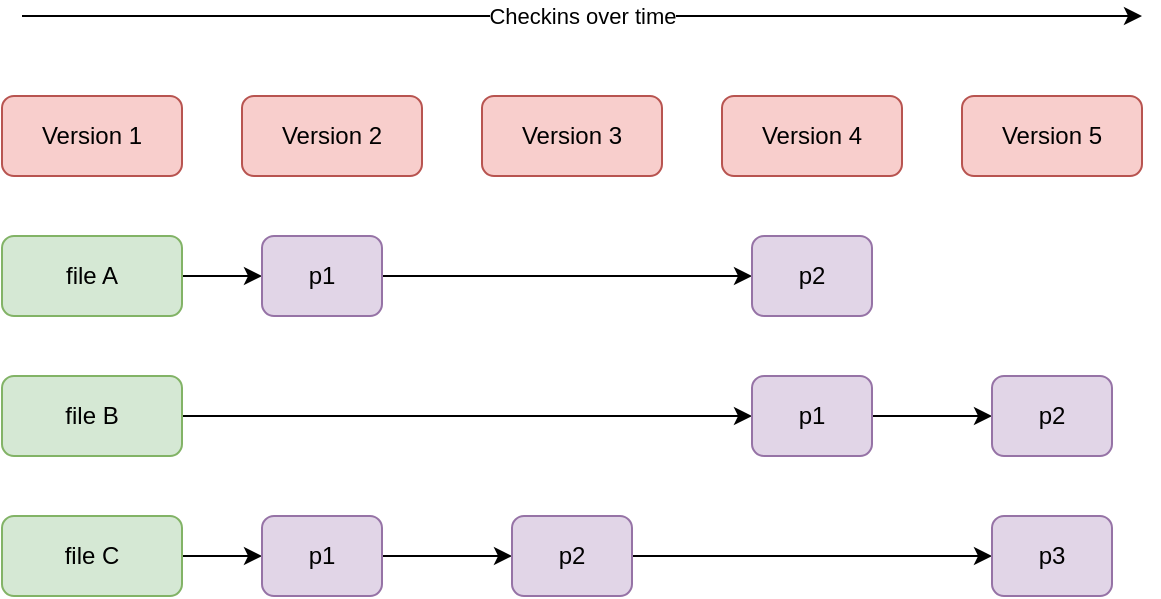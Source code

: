 <mxfile version="13.5.7" type="device" pages="5"><diagram id="9ppGqtLqYHIWYY3rZwF0" name="1"><mxGraphModel dx="1102" dy="1000" grid="1" gridSize="10" guides="1" tooltips="1" connect="1" arrows="1" fold="1" page="1" pageScale="1" pageWidth="827" pageHeight="1169" math="0" shadow="0"><root><mxCell id="0"/><mxCell id="1" parent="0"/><mxCell id="HsosfIu-hbrkDcaEPo6g-1" value="Version 1" style="rounded=1;whiteSpace=wrap;html=1;fillColor=#f8cecc;strokeColor=#b85450;" vertex="1" parent="1"><mxGeometry x="80" y="290" width="90" height="40" as="geometry"/></mxCell><mxCell id="HsosfIu-hbrkDcaEPo6g-2" value="Version 2" style="rounded=1;whiteSpace=wrap;html=1;fillColor=#f8cecc;strokeColor=#b85450;" vertex="1" parent="1"><mxGeometry x="200" y="290" width="90" height="40" as="geometry"/></mxCell><mxCell id="HsosfIu-hbrkDcaEPo6g-3" value="Version 3" style="rounded=1;whiteSpace=wrap;html=1;fillColor=#f8cecc;strokeColor=#b85450;" vertex="1" parent="1"><mxGeometry x="320" y="290" width="90" height="40" as="geometry"/></mxCell><mxCell id="HsosfIu-hbrkDcaEPo6g-4" value="Version 4" style="rounded=1;whiteSpace=wrap;html=1;fillColor=#f8cecc;strokeColor=#b85450;" vertex="1" parent="1"><mxGeometry x="440" y="290" width="90" height="40" as="geometry"/></mxCell><mxCell id="HsosfIu-hbrkDcaEPo6g-5" value="Version 5" style="rounded=1;whiteSpace=wrap;html=1;fillColor=#f8cecc;strokeColor=#b85450;" vertex="1" parent="1"><mxGeometry x="560" y="290" width="90" height="40" as="geometry"/></mxCell><mxCell id="HsosfIu-hbrkDcaEPo6g-18" style="edgeStyle=orthogonalEdgeStyle;rounded=0;orthogonalLoop=1;jettySize=auto;html=1;exitX=1;exitY=0.5;exitDx=0;exitDy=0;" edge="1" parent="1" source="HsosfIu-hbrkDcaEPo6g-6" target="HsosfIu-hbrkDcaEPo6g-9"><mxGeometry relative="1" as="geometry"/></mxCell><mxCell id="HsosfIu-hbrkDcaEPo6g-6" value="file A" style="rounded=1;whiteSpace=wrap;html=1;fillColor=#d5e8d4;strokeColor=#82b366;" vertex="1" parent="1"><mxGeometry x="80" y="360" width="90" height="40" as="geometry"/></mxCell><mxCell id="HsosfIu-hbrkDcaEPo6g-20" style="edgeStyle=orthogonalEdgeStyle;rounded=0;orthogonalLoop=1;jettySize=auto;html=1;exitX=1;exitY=0.5;exitDx=0;exitDy=0;entryX=0;entryY=0.5;entryDx=0;entryDy=0;" edge="1" parent="1" source="HsosfIu-hbrkDcaEPo6g-7" target="HsosfIu-hbrkDcaEPo6g-11"><mxGeometry relative="1" as="geometry"/></mxCell><mxCell id="HsosfIu-hbrkDcaEPo6g-7" value="file B" style="rounded=1;whiteSpace=wrap;html=1;fillColor=#d5e8d4;strokeColor=#82b366;" vertex="1" parent="1"><mxGeometry x="80" y="430" width="90" height="40" as="geometry"/></mxCell><mxCell id="HsosfIu-hbrkDcaEPo6g-22" style="edgeStyle=orthogonalEdgeStyle;rounded=0;orthogonalLoop=1;jettySize=auto;html=1;exitX=1;exitY=0.5;exitDx=0;exitDy=0;" edge="1" parent="1" source="HsosfIu-hbrkDcaEPo6g-8" target="HsosfIu-hbrkDcaEPo6g-13"><mxGeometry relative="1" as="geometry"/></mxCell><mxCell id="HsosfIu-hbrkDcaEPo6g-8" value="file C" style="rounded=1;whiteSpace=wrap;html=1;fillColor=#d5e8d4;strokeColor=#82b366;" vertex="1" parent="1"><mxGeometry x="80" y="500" width="90" height="40" as="geometry"/></mxCell><mxCell id="HsosfIu-hbrkDcaEPo6g-19" style="edgeStyle=orthogonalEdgeStyle;rounded=0;orthogonalLoop=1;jettySize=auto;html=1;exitX=1;exitY=0.5;exitDx=0;exitDy=0;entryX=0;entryY=0.5;entryDx=0;entryDy=0;" edge="1" parent="1" source="HsosfIu-hbrkDcaEPo6g-9" target="HsosfIu-hbrkDcaEPo6g-10"><mxGeometry relative="1" as="geometry"/></mxCell><mxCell id="HsosfIu-hbrkDcaEPo6g-9" value="p1" style="rounded=1;whiteSpace=wrap;html=1;fillColor=#e1d5e7;strokeColor=#9673a6;" vertex="1" parent="1"><mxGeometry x="210" y="360" width="60" height="40" as="geometry"/></mxCell><mxCell id="HsosfIu-hbrkDcaEPo6g-10" value="p2" style="rounded=1;whiteSpace=wrap;html=1;fillColor=#e1d5e7;strokeColor=#9673a6;" vertex="1" parent="1"><mxGeometry x="455" y="360" width="60" height="40" as="geometry"/></mxCell><mxCell id="HsosfIu-hbrkDcaEPo6g-21" style="edgeStyle=orthogonalEdgeStyle;rounded=0;orthogonalLoop=1;jettySize=auto;html=1;exitX=1;exitY=0.5;exitDx=0;exitDy=0;entryX=0;entryY=0.5;entryDx=0;entryDy=0;" edge="1" parent="1" source="HsosfIu-hbrkDcaEPo6g-11" target="HsosfIu-hbrkDcaEPo6g-12"><mxGeometry relative="1" as="geometry"/></mxCell><mxCell id="HsosfIu-hbrkDcaEPo6g-11" value="p1" style="rounded=1;whiteSpace=wrap;html=1;fillColor=#e1d5e7;strokeColor=#9673a6;" vertex="1" parent="1"><mxGeometry x="455" y="430" width="60" height="40" as="geometry"/></mxCell><mxCell id="HsosfIu-hbrkDcaEPo6g-12" value="p2" style="rounded=1;whiteSpace=wrap;html=1;fillColor=#e1d5e7;strokeColor=#9673a6;" vertex="1" parent="1"><mxGeometry x="575" y="430" width="60" height="40" as="geometry"/></mxCell><mxCell id="HsosfIu-hbrkDcaEPo6g-23" style="edgeStyle=orthogonalEdgeStyle;rounded=0;orthogonalLoop=1;jettySize=auto;html=1;exitX=1;exitY=0.5;exitDx=0;exitDy=0;entryX=0;entryY=0.5;entryDx=0;entryDy=0;" edge="1" parent="1" source="HsosfIu-hbrkDcaEPo6g-13" target="HsosfIu-hbrkDcaEPo6g-14"><mxGeometry relative="1" as="geometry"/></mxCell><mxCell id="HsosfIu-hbrkDcaEPo6g-13" value="p1" style="rounded=1;whiteSpace=wrap;html=1;fillColor=#e1d5e7;strokeColor=#9673a6;" vertex="1" parent="1"><mxGeometry x="210" y="500" width="60" height="40" as="geometry"/></mxCell><mxCell id="HsosfIu-hbrkDcaEPo6g-24" style="edgeStyle=orthogonalEdgeStyle;rounded=0;orthogonalLoop=1;jettySize=auto;html=1;exitX=1;exitY=0.5;exitDx=0;exitDy=0;entryX=0;entryY=0.5;entryDx=0;entryDy=0;" edge="1" parent="1" source="HsosfIu-hbrkDcaEPo6g-14" target="HsosfIu-hbrkDcaEPo6g-15"><mxGeometry relative="1" as="geometry"/></mxCell><mxCell id="HsosfIu-hbrkDcaEPo6g-14" value="p2" style="rounded=1;whiteSpace=wrap;html=1;fillColor=#e1d5e7;strokeColor=#9673a6;" vertex="1" parent="1"><mxGeometry x="335" y="500" width="60" height="40" as="geometry"/></mxCell><mxCell id="HsosfIu-hbrkDcaEPo6g-15" value="p3" style="rounded=1;whiteSpace=wrap;html=1;fillColor=#e1d5e7;strokeColor=#9673a6;" vertex="1" parent="1"><mxGeometry x="575" y="500" width="60" height="40" as="geometry"/></mxCell><mxCell id="HsosfIu-hbrkDcaEPo6g-16" value="" style="endArrow=classic;html=1;" edge="1" parent="1"><mxGeometry relative="1" as="geometry"><mxPoint x="90" y="250" as="sourcePoint"/><mxPoint x="650" y="250" as="targetPoint"/></mxGeometry></mxCell><mxCell id="HsosfIu-hbrkDcaEPo6g-17" value="Checkins over time" style="edgeLabel;resizable=0;html=1;align=center;verticalAlign=middle;" connectable="0" vertex="1" parent="HsosfIu-hbrkDcaEPo6g-16"><mxGeometry relative="1" as="geometry"/></mxCell></root></mxGraphModel></diagram><diagram id="Gqrkn5i_k9qJLWnKj7J5" name="2"><mxGraphModel dx="1102" dy="1000" grid="1" gridSize="10" guides="1" tooltips="1" connect="1" arrows="1" fold="1" page="1" pageScale="1" pageWidth="827" pageHeight="1169" math="0" shadow="0"><root><mxCell id="ee2j7Dafeu70JBDtRp2j-0"/><mxCell id="ee2j7Dafeu70JBDtRp2j-1" parent="ee2j7Dafeu70JBDtRp2j-0"/><mxCell id="eMM1dlcLFsSA0VIFtLEP-87" style="edgeStyle=orthogonalEdgeStyle;rounded=0;orthogonalLoop=1;jettySize=auto;html=1;exitX=0.5;exitY=1;exitDx=0;exitDy=0;entryX=0.5;entryY=0;entryDx=0;entryDy=0;endArrow=none;endFill=0;" edge="1" parent="ee2j7Dafeu70JBDtRp2j-1" source="eMM1dlcLFsSA0VIFtLEP-0" target="eMM1dlcLFsSA0VIFtLEP-6"><mxGeometry relative="1" as="geometry"/></mxCell><mxCell id="eMM1dlcLFsSA0VIFtLEP-0" value="Version 1" style="rounded=1;whiteSpace=wrap;html=1;fillColor=#f8cecc;strokeColor=#b85450;" vertex="1" parent="ee2j7Dafeu70JBDtRp2j-1"><mxGeometry x="80" y="290" width="90" height="40" as="geometry"/></mxCell><mxCell id="eMM1dlcLFsSA0VIFtLEP-90" style="edgeStyle=orthogonalEdgeStyle;rounded=0;orthogonalLoop=1;jettySize=auto;html=1;exitX=0.5;exitY=1;exitDx=0;exitDy=0;entryX=0.5;entryY=0;entryDx=0;entryDy=0;endArrow=none;endFill=0;" edge="1" parent="ee2j7Dafeu70JBDtRp2j-1" source="eMM1dlcLFsSA0VIFtLEP-1" target="eMM1dlcLFsSA0VIFtLEP-75"><mxGeometry relative="1" as="geometry"/></mxCell><mxCell id="eMM1dlcLFsSA0VIFtLEP-1" value="Version 2" style="rounded=1;whiteSpace=wrap;html=1;fillColor=#f8cecc;strokeColor=#b85450;" vertex="1" parent="ee2j7Dafeu70JBDtRp2j-1"><mxGeometry x="200" y="290" width="90" height="40" as="geometry"/></mxCell><mxCell id="eMM1dlcLFsSA0VIFtLEP-93" style="edgeStyle=orthogonalEdgeStyle;rounded=0;orthogonalLoop=1;jettySize=auto;html=1;exitX=0.5;exitY=1;exitDx=0;exitDy=0;entryX=0.5;entryY=0;entryDx=0;entryDy=0;endArrow=none;endFill=0;" edge="1" parent="ee2j7Dafeu70JBDtRp2j-1" source="eMM1dlcLFsSA0VIFtLEP-2" target="eMM1dlcLFsSA0VIFtLEP-78"><mxGeometry relative="1" as="geometry"/></mxCell><mxCell id="eMM1dlcLFsSA0VIFtLEP-2" value="Version 3" style="rounded=1;whiteSpace=wrap;html=1;fillColor=#f8cecc;strokeColor=#b85450;" vertex="1" parent="ee2j7Dafeu70JBDtRp2j-1"><mxGeometry x="320" y="290" width="90" height="40" as="geometry"/></mxCell><mxCell id="eMM1dlcLFsSA0VIFtLEP-97" style="edgeStyle=orthogonalEdgeStyle;rounded=0;orthogonalLoop=1;jettySize=auto;html=1;exitX=0.5;exitY=1;exitDx=0;exitDy=0;entryX=0.5;entryY=0;entryDx=0;entryDy=0;endArrow=none;endFill=0;" edge="1" parent="ee2j7Dafeu70JBDtRp2j-1" source="eMM1dlcLFsSA0VIFtLEP-3" target="eMM1dlcLFsSA0VIFtLEP-81"><mxGeometry relative="1" as="geometry"/></mxCell><mxCell id="eMM1dlcLFsSA0VIFtLEP-3" value="Version 4" style="rounded=1;whiteSpace=wrap;html=1;fillColor=#f8cecc;strokeColor=#b85450;" vertex="1" parent="ee2j7Dafeu70JBDtRp2j-1"><mxGeometry x="440" y="290" width="90" height="40" as="geometry"/></mxCell><mxCell id="eMM1dlcLFsSA0VIFtLEP-100" style="edgeStyle=orthogonalEdgeStyle;rounded=0;orthogonalLoop=1;jettySize=auto;html=1;exitX=0.5;exitY=1;exitDx=0;exitDy=0;entryX=0.5;entryY=0;entryDx=0;entryDy=0;endArrow=none;endFill=0;" edge="1" parent="ee2j7Dafeu70JBDtRp2j-1" source="eMM1dlcLFsSA0VIFtLEP-4" target="eMM1dlcLFsSA0VIFtLEP-84"><mxGeometry relative="1" as="geometry"/></mxCell><mxCell id="eMM1dlcLFsSA0VIFtLEP-4" value="Version 5" style="rounded=1;whiteSpace=wrap;html=1;fillColor=#f8cecc;strokeColor=#b85450;" vertex="1" parent="ee2j7Dafeu70JBDtRp2j-1"><mxGeometry x="560" y="290" width="90" height="40" as="geometry"/></mxCell><mxCell id="eMM1dlcLFsSA0VIFtLEP-88" style="edgeStyle=orthogonalEdgeStyle;rounded=0;orthogonalLoop=1;jettySize=auto;html=1;exitX=0.5;exitY=1;exitDx=0;exitDy=0;endArrow=none;endFill=0;" edge="1" parent="ee2j7Dafeu70JBDtRp2j-1" source="eMM1dlcLFsSA0VIFtLEP-6" target="eMM1dlcLFsSA0VIFtLEP-8"><mxGeometry relative="1" as="geometry"/></mxCell><mxCell id="eMM1dlcLFsSA0VIFtLEP-6" value="file A" style="rounded=1;whiteSpace=wrap;html=1;fillColor=#d5e8d4;strokeColor=#82b366;" vertex="1" parent="ee2j7Dafeu70JBDtRp2j-1"><mxGeometry x="80" y="360" width="90" height="40" as="geometry"/></mxCell><mxCell id="eMM1dlcLFsSA0VIFtLEP-89" style="edgeStyle=orthogonalEdgeStyle;rounded=0;orthogonalLoop=1;jettySize=auto;html=1;exitX=0.5;exitY=1;exitDx=0;exitDy=0;entryX=0.5;entryY=0;entryDx=0;entryDy=0;" edge="1" parent="ee2j7Dafeu70JBDtRp2j-1" source="eMM1dlcLFsSA0VIFtLEP-8" target="eMM1dlcLFsSA0VIFtLEP-10"><mxGeometry relative="1" as="geometry"/></mxCell><mxCell id="eMM1dlcLFsSA0VIFtLEP-103" value="" style="edgeStyle=orthogonalEdgeStyle;rounded=0;orthogonalLoop=1;jettySize=auto;html=1;endArrow=none;endFill=0;" edge="1" parent="ee2j7Dafeu70JBDtRp2j-1" source="eMM1dlcLFsSA0VIFtLEP-8" target="eMM1dlcLFsSA0VIFtLEP-10"><mxGeometry relative="1" as="geometry"/></mxCell><mxCell id="eMM1dlcLFsSA0VIFtLEP-8" value="file B" style="rounded=1;whiteSpace=wrap;html=1;fillColor=#d5e8d4;strokeColor=#82b366;" vertex="1" parent="ee2j7Dafeu70JBDtRp2j-1"><mxGeometry x="80" y="430" width="90" height="40" as="geometry"/></mxCell><mxCell id="eMM1dlcLFsSA0VIFtLEP-10" value="file C" style="rounded=1;whiteSpace=wrap;html=1;fillColor=#d5e8d4;strokeColor=#82b366;" vertex="1" parent="ee2j7Dafeu70JBDtRp2j-1"><mxGeometry x="80" y="500" width="90" height="40" as="geometry"/></mxCell><mxCell id="eMM1dlcLFsSA0VIFtLEP-22" value="" style="endArrow=classic;html=1;" edge="1" parent="ee2j7Dafeu70JBDtRp2j-1"><mxGeometry relative="1" as="geometry"><mxPoint x="90" y="250" as="sourcePoint"/><mxPoint x="650" y="250" as="targetPoint"/></mxGeometry></mxCell><mxCell id="eMM1dlcLFsSA0VIFtLEP-23" value="Checkins over time" style="edgeLabel;resizable=0;html=1;align=center;verticalAlign=middle;" connectable="0" vertex="1" parent="eMM1dlcLFsSA0VIFtLEP-22"><mxGeometry relative="1" as="geometry"/></mxCell><mxCell id="eMM1dlcLFsSA0VIFtLEP-91" style="edgeStyle=orthogonalEdgeStyle;rounded=0;orthogonalLoop=1;jettySize=auto;html=1;exitX=0.5;exitY=1;exitDx=0;exitDy=0;entryX=0.5;entryY=0;entryDx=0;entryDy=0;endArrow=none;endFill=0;" edge="1" parent="ee2j7Dafeu70JBDtRp2j-1" source="eMM1dlcLFsSA0VIFtLEP-75" target="eMM1dlcLFsSA0VIFtLEP-76"><mxGeometry relative="1" as="geometry"/></mxCell><mxCell id="eMM1dlcLFsSA0VIFtLEP-75" value="file A" style="rounded=1;whiteSpace=wrap;html=1;fillColor=#d5e8d4;strokeColor=#82b366;" vertex="1" parent="ee2j7Dafeu70JBDtRp2j-1"><mxGeometry x="200" y="360" width="90" height="40" as="geometry"/></mxCell><mxCell id="eMM1dlcLFsSA0VIFtLEP-92" style="edgeStyle=orthogonalEdgeStyle;rounded=0;orthogonalLoop=1;jettySize=auto;html=1;exitX=0.5;exitY=1;exitDx=0;exitDy=0;endArrow=none;endFill=0;" edge="1" parent="ee2j7Dafeu70JBDtRp2j-1" source="eMM1dlcLFsSA0VIFtLEP-76" target="eMM1dlcLFsSA0VIFtLEP-77"><mxGeometry relative="1" as="geometry"/></mxCell><mxCell id="eMM1dlcLFsSA0VIFtLEP-76" value="file B" style="rounded=1;whiteSpace=wrap;html=1;fillColor=#dae8fc;strokeColor=#6c8ebf;dashed=1;opacity=50;" vertex="1" parent="ee2j7Dafeu70JBDtRp2j-1"><mxGeometry x="200" y="430" width="90" height="40" as="geometry"/></mxCell><mxCell id="eMM1dlcLFsSA0VIFtLEP-77" value="file C" style="rounded=1;whiteSpace=wrap;html=1;fillColor=#d5e8d4;strokeColor=#82b366;" vertex="1" parent="ee2j7Dafeu70JBDtRp2j-1"><mxGeometry x="200" y="500" width="90" height="40" as="geometry"/></mxCell><mxCell id="eMM1dlcLFsSA0VIFtLEP-94" style="edgeStyle=orthogonalEdgeStyle;rounded=0;orthogonalLoop=1;jettySize=auto;html=1;exitX=0.5;exitY=1;exitDx=0;exitDy=0;entryX=0.5;entryY=0;entryDx=0;entryDy=0;endArrow=none;endFill=0;" edge="1" parent="ee2j7Dafeu70JBDtRp2j-1" source="eMM1dlcLFsSA0VIFtLEP-78" target="eMM1dlcLFsSA0VIFtLEP-79"><mxGeometry relative="1" as="geometry"/></mxCell><mxCell id="eMM1dlcLFsSA0VIFtLEP-78" value="file A" style="rounded=1;whiteSpace=wrap;html=1;fillColor=#dae8fc;strokeColor=#6c8ebf;dashed=1;opacity=50;" vertex="1" parent="ee2j7Dafeu70JBDtRp2j-1"><mxGeometry x="320" y="360" width="90" height="40" as="geometry"/></mxCell><mxCell id="eMM1dlcLFsSA0VIFtLEP-95" style="edgeStyle=orthogonalEdgeStyle;rounded=0;orthogonalLoop=1;jettySize=auto;html=1;exitX=0.5;exitY=1;exitDx=0;exitDy=0;endArrow=none;endFill=0;" edge="1" parent="ee2j7Dafeu70JBDtRp2j-1" source="eMM1dlcLFsSA0VIFtLEP-79" target="eMM1dlcLFsSA0VIFtLEP-80"><mxGeometry relative="1" as="geometry"/></mxCell><mxCell id="eMM1dlcLFsSA0VIFtLEP-79" value="file B" style="rounded=1;whiteSpace=wrap;html=1;fillColor=#dae8fc;strokeColor=#6c8ebf;dashed=1;opacity=50;" vertex="1" parent="ee2j7Dafeu70JBDtRp2j-1"><mxGeometry x="320" y="430" width="90" height="40" as="geometry"/></mxCell><mxCell id="eMM1dlcLFsSA0VIFtLEP-80" value="file C" style="rounded=1;whiteSpace=wrap;html=1;fillColor=#d5e8d4;strokeColor=#82b366;" vertex="1" parent="ee2j7Dafeu70JBDtRp2j-1"><mxGeometry x="320" y="500" width="90" height="40" as="geometry"/></mxCell><mxCell id="eMM1dlcLFsSA0VIFtLEP-98" style="edgeStyle=orthogonalEdgeStyle;rounded=0;orthogonalLoop=1;jettySize=auto;html=1;exitX=0.5;exitY=1;exitDx=0;exitDy=0;endArrow=none;endFill=0;" edge="1" parent="ee2j7Dafeu70JBDtRp2j-1" source="eMM1dlcLFsSA0VIFtLEP-81" target="eMM1dlcLFsSA0VIFtLEP-82"><mxGeometry relative="1" as="geometry"/></mxCell><mxCell id="eMM1dlcLFsSA0VIFtLEP-81" value="file A" style="rounded=1;whiteSpace=wrap;html=1;fillColor=#d5e8d4;strokeColor=#82b366;" vertex="1" parent="ee2j7Dafeu70JBDtRp2j-1"><mxGeometry x="440" y="360" width="90" height="40" as="geometry"/></mxCell><mxCell id="eMM1dlcLFsSA0VIFtLEP-99" style="edgeStyle=orthogonalEdgeStyle;rounded=0;orthogonalLoop=1;jettySize=auto;html=1;exitX=0.5;exitY=1;exitDx=0;exitDy=0;entryX=0.5;entryY=0;entryDx=0;entryDy=0;endArrow=none;endFill=0;" edge="1" parent="ee2j7Dafeu70JBDtRp2j-1" source="eMM1dlcLFsSA0VIFtLEP-82" target="eMM1dlcLFsSA0VIFtLEP-83"><mxGeometry relative="1" as="geometry"/></mxCell><mxCell id="eMM1dlcLFsSA0VIFtLEP-82" value="file B" style="rounded=1;whiteSpace=wrap;html=1;fillColor=#d5e8d4;strokeColor=#82b366;" vertex="1" parent="ee2j7Dafeu70JBDtRp2j-1"><mxGeometry x="440" y="430" width="90" height="40" as="geometry"/></mxCell><mxCell id="eMM1dlcLFsSA0VIFtLEP-83" value="file C" style="rounded=1;whiteSpace=wrap;html=1;fillColor=#dae8fc;strokeColor=#6c8ebf;dashed=1;opacity=50;" vertex="1" parent="ee2j7Dafeu70JBDtRp2j-1"><mxGeometry x="440" y="500" width="90" height="40" as="geometry"/></mxCell><mxCell id="eMM1dlcLFsSA0VIFtLEP-101" style="edgeStyle=orthogonalEdgeStyle;rounded=0;orthogonalLoop=1;jettySize=auto;html=1;exitX=0.5;exitY=1;exitDx=0;exitDy=0;entryX=0.5;entryY=0;entryDx=0;entryDy=0;endArrow=none;endFill=0;" edge="1" parent="ee2j7Dafeu70JBDtRp2j-1" source="eMM1dlcLFsSA0VIFtLEP-84" target="eMM1dlcLFsSA0VIFtLEP-85"><mxGeometry relative="1" as="geometry"/></mxCell><mxCell id="eMM1dlcLFsSA0VIFtLEP-84" value="file A" style="rounded=1;whiteSpace=wrap;html=1;fillColor=#dae8fc;strokeColor=#6c8ebf;dashed=1;opacity=50;" vertex="1" parent="ee2j7Dafeu70JBDtRp2j-1"><mxGeometry x="560" y="360" width="90" height="40" as="geometry"/></mxCell><mxCell id="eMM1dlcLFsSA0VIFtLEP-102" style="edgeStyle=orthogonalEdgeStyle;rounded=0;orthogonalLoop=1;jettySize=auto;html=1;exitX=0.5;exitY=1;exitDx=0;exitDy=0;entryX=0.5;entryY=0;entryDx=0;entryDy=0;endArrow=none;endFill=0;" edge="1" parent="ee2j7Dafeu70JBDtRp2j-1" source="eMM1dlcLFsSA0VIFtLEP-85" target="eMM1dlcLFsSA0VIFtLEP-86"><mxGeometry relative="1" as="geometry"/></mxCell><mxCell id="eMM1dlcLFsSA0VIFtLEP-85" value="file B" style="rounded=1;whiteSpace=wrap;html=1;fillColor=#d5e8d4;strokeColor=#82b366;" vertex="1" parent="ee2j7Dafeu70JBDtRp2j-1"><mxGeometry x="560" y="430" width="90" height="40" as="geometry"/></mxCell><mxCell id="eMM1dlcLFsSA0VIFtLEP-86" value="file C" style="rounded=1;whiteSpace=wrap;html=1;fillColor=#d5e8d4;strokeColor=#82b366;" vertex="1" parent="ee2j7Dafeu70JBDtRp2j-1"><mxGeometry x="560" y="500" width="90" height="40" as="geometry"/></mxCell></root></mxGraphModel></diagram><diagram id="KlAMsw72x23DGiHo82tp" name="3"><mxGraphModel dx="1102" dy="1000" grid="1" gridSize="10" guides="1" tooltips="1" connect="1" arrows="1" fold="1" page="1" pageScale="1" pageWidth="827" pageHeight="1169" math="0" shadow="0"><root><mxCell id="ZgAdJmEmpm5pK0N30JdU-0"/><mxCell id="ZgAdJmEmpm5pK0N30JdU-1" parent="ZgAdJmEmpm5pK0N30JdU-0"/><mxCell id="n89MGa0oQlJ0Hr-yyxKe-1" value="&lt;p style=&quot;line-height: 100%&quot;&gt;&lt;/p&gt;&lt;h2&gt;&lt;font face=&quot;Courier New&quot;&gt;v1&lt;/font&gt;&lt;/h2&gt;&lt;h2&gt;&lt;font face=&quot;Courier New&quot;&gt;├── a.txt&lt;/font&gt;&lt;/h2&gt;&lt;h2&gt;&lt;font face=&quot;Courier New&quot;&gt;└── foo&lt;/font&gt;&lt;/h2&gt;&lt;h2&gt;&lt;font style=&quot;line-height: 100%&quot; face=&quot;Courier New&quot;&gt;&amp;nbsp; &amp;nbsp; └── b.txt&lt;/font&gt;&lt;/h2&gt;&lt;p&gt;&lt;/p&gt;" style="rounded=0;whiteSpace=wrap;html=1;align=left;fillColor=#dae8fc;strokeColor=#6c8ebf;" vertex="1" parent="ZgAdJmEmpm5pK0N30JdU-1"><mxGeometry x="80" y="290" width="190" height="150" as="geometry"/></mxCell><mxCell id="n89MGa0oQlJ0Hr-yyxKe-2" value="&lt;p style=&quot;line-height: 100%&quot;&gt;&lt;/p&gt;&lt;h2&gt;&lt;font face=&quot;Courier New&quot;&gt;v2&lt;/font&gt;&lt;/h2&gt;&lt;h2&gt;&lt;font face=&quot;Courier New&quot;&gt;├── a.txt&lt;/font&gt;&lt;/h2&gt;&lt;h2&gt;&lt;font face=&quot;Courier New&quot;&gt;└── foo&lt;/font&gt;&lt;/h2&gt;&lt;h2&gt;&lt;font style=&quot;line-height: 100%&quot; face=&quot;Courier New&quot;&gt;&amp;nbsp; &amp;nbsp; └── b.txt&lt;/font&gt;&lt;/h2&gt;&lt;p&gt;&lt;/p&gt;" style="rounded=0;whiteSpace=wrap;html=1;align=left;fillColor=#d5e8d4;strokeColor=#82b366;" vertex="1" parent="ZgAdJmEmpm5pK0N30JdU-1"><mxGeometry x="530" y="290" width="190" height="150" as="geometry"/></mxCell><mxCell id="n89MGa0oQlJ0Hr-yyxKe-5" value="复制目录" style="endArrow=classic;html=1;" edge="1" parent="ZgAdJmEmpm5pK0N30JdU-1"><mxGeometry width="50" height="50" relative="1" as="geometry"><mxPoint x="230" y="490" as="sourcePoint"/><mxPoint x="540" y="490" as="targetPoint"/></mxGeometry></mxCell></root></mxGraphModel></diagram><diagram id="gha5DF1g4NzUz4HW8I4G" name="第 4 页"><mxGraphModel dx="1190" dy="1185" grid="1" gridSize="10" guides="1" tooltips="1" connect="1" arrows="1" fold="1" page="1" pageScale="1" pageWidth="827" pageHeight="1169" math="0" shadow="0"><root><mxCell id="l6knKNj_IVdmJYNZwJzl-0"/><mxCell id="l6knKNj_IVdmJYNZwJzl-1" parent="l6knKNj_IVdmJYNZwJzl-0"/><mxCell id="l6knKNj_IVdmJYNZwJzl-27" style="edgeStyle=none;rounded=0;orthogonalLoop=1;jettySize=auto;html=1;exitX=1;exitY=0.5;exitDx=0;exitDy=0;entryX=0;entryY=0.5;entryDx=0;entryDy=0;endArrow=classic;endFill=1;fontFamily=Courier New;fontSize=20;" edge="1" parent="l6knKNj_IVdmJYNZwJzl-1" source="l6knKNj_IVdmJYNZwJzl-12" target="l6knKNj_IVdmJYNZwJzl-13"><mxGeometry relative="1" as="geometry"/></mxCell><mxCell id="l6knKNj_IVdmJYNZwJzl-12" value="" style="rounded=0;whiteSpace=wrap;html=1;fillColor=#f5f5f5;strokeColor=#666666;fontColor=#333333;fontFamily=Courier New;fontSize=20;" vertex="1" parent="l6knKNj_IVdmJYNZwJzl-1"><mxGeometry x="80" y="320" width="500" height="350" as="geometry"/></mxCell><mxCell id="l6knKNj_IVdmJYNZwJzl-8" style="rounded=0;orthogonalLoop=1;jettySize=auto;html=1;exitX=0;exitY=0.75;exitDx=0;exitDy=0;entryX=0.5;entryY=0;entryDx=0;entryDy=0;endArrow=classic;endFill=1;fontFamily=Courier New;fontSize=20;" edge="1" parent="l6knKNj_IVdmJYNZwJzl-1" source="l6knKNj_IVdmJYNZwJzl-3" target="l6knKNj_IVdmJYNZwJzl-4"><mxGeometry relative="1" as="geometry"/></mxCell><mxCell id="l6knKNj_IVdmJYNZwJzl-31" value="README" style="edgeLabel;html=1;align=center;verticalAlign=middle;resizable=0;points=[];fontSize=20;fontFamily=Courier New;" vertex="1" connectable="0" parent="l6knKNj_IVdmJYNZwJzl-8"><mxGeometry x="-0.182" y="2" relative="1" as="geometry"><mxPoint as="offset"/></mxGeometry></mxCell><mxCell id="l6knKNj_IVdmJYNZwJzl-9" value="Makefile" style="edgeStyle=orthogonalEdgeStyle;rounded=0;orthogonalLoop=1;jettySize=auto;html=1;exitX=0.5;exitY=1;exitDx=0;exitDy=0;endArrow=classic;endFill=1;fontFamily=Courier New;fontSize=20;" edge="1" parent="l6knKNj_IVdmJYNZwJzl-1" source="l6knKNj_IVdmJYNZwJzl-3" target="l6knKNj_IVdmJYNZwJzl-5"><mxGeometry relative="1" as="geometry"/></mxCell><mxCell id="l6knKNj_IVdmJYNZwJzl-10" value="src" style="rounded=0;orthogonalLoop=1;jettySize=auto;html=1;exitX=1;exitY=0.75;exitDx=0;exitDy=0;entryX=0.5;entryY=0;entryDx=0;entryDy=0;endArrow=classic;endFill=1;fontFamily=Courier New;fontSize=20;" edge="1" parent="l6knKNj_IVdmJYNZwJzl-1" source="l6knKNj_IVdmJYNZwJzl-3" target="l6knKNj_IVdmJYNZwJzl-6"><mxGeometry relative="1" as="geometry"/></mxCell><mxCell id="l6knKNj_IVdmJYNZwJzl-3" value="tree" style="rounded=1;whiteSpace=wrap;html=1;fillColor=#dae8fc;strokeColor=#6c8ebf;fontFamily=Courier New;fontSize=20;" vertex="1" parent="l6knKNj_IVdmJYNZwJzl-1"><mxGeometry x="270" y="350" width="120" height="60" as="geometry"/></mxCell><mxCell id="l6knKNj_IVdmJYNZwJzl-4" value="blob" style="rounded=1;whiteSpace=wrap;html=1;fillColor=#f8cecc;strokeColor=#b85450;fontFamily=Courier New;fontSize=20;" vertex="1" parent="l6knKNj_IVdmJYNZwJzl-1"><mxGeometry x="100" y="480" width="120" height="60" as="geometry"/></mxCell><mxCell id="l6knKNj_IVdmJYNZwJzl-5" value="blob" style="rounded=1;whiteSpace=wrap;html=1;fillColor=#f8cecc;strokeColor=#b85450;fontFamily=Courier New;fontSize=20;" vertex="1" parent="l6knKNj_IVdmJYNZwJzl-1"><mxGeometry x="270" y="480" width="120" height="60" as="geometry"/></mxCell><mxCell id="l6knKNj_IVdmJYNZwJzl-11" value="hello.c" style="edgeStyle=orthogonalEdgeStyle;rounded=0;orthogonalLoop=1;jettySize=auto;html=1;exitX=0.5;exitY=1;exitDx=0;exitDy=0;endArrow=classic;endFill=1;fontFamily=Courier New;fontSize=20;" edge="1" parent="l6knKNj_IVdmJYNZwJzl-1" source="l6knKNj_IVdmJYNZwJzl-6" target="l6knKNj_IVdmJYNZwJzl-7"><mxGeometry relative="1" as="geometry"/></mxCell><mxCell id="l6knKNj_IVdmJYNZwJzl-6" value="tree" style="rounded=1;whiteSpace=wrap;html=1;fillColor=#dae8fc;strokeColor=#6c8ebf;fontFamily=Courier New;fontSize=20;" vertex="1" parent="l6knKNj_IVdmJYNZwJzl-1"><mxGeometry x="430" y="480" width="120" height="60" as="geometry"/></mxCell><mxCell id="l6knKNj_IVdmJYNZwJzl-7" value="blob" style="rounded=1;whiteSpace=wrap;html=1;fillColor=#f8cecc;strokeColor=#b85450;fontFamily=Courier New;fontSize=20;" vertex="1" parent="l6knKNj_IVdmJYNZwJzl-1"><mxGeometry x="430" y="585" width="120" height="60" as="geometry"/></mxCell><mxCell id="l6knKNj_IVdmJYNZwJzl-13" value="" style="rounded=0;whiteSpace=wrap;html=1;fillColor=#f5f5f5;strokeColor=#666666;fontColor=#333333;fontFamily=Courier New;fontSize=20;" vertex="1" parent="l6knKNj_IVdmJYNZwJzl-1"><mxGeometry x="650" y="320" width="500" height="350" as="geometry"/></mxCell><mxCell id="l6knKNj_IVdmJYNZwJzl-14" value="README" style="rounded=0;orthogonalLoop=1;jettySize=auto;html=1;exitX=0;exitY=0.75;exitDx=0;exitDy=0;entryX=0.5;entryY=0;entryDx=0;entryDy=0;endArrow=classic;endFill=1;fontFamily=Courier New;fontSize=20;" edge="1" parent="l6knKNj_IVdmJYNZwJzl-1" source="l6knKNj_IVdmJYNZwJzl-17" target="l6knKNj_IVdmJYNZwJzl-18"><mxGeometry relative="1" as="geometry"/></mxCell><mxCell id="l6knKNj_IVdmJYNZwJzl-15" value="Makefile" style="edgeStyle=orthogonalEdgeStyle;rounded=0;orthogonalLoop=1;jettySize=auto;html=1;exitX=0.5;exitY=1;exitDx=0;exitDy=0;endArrow=classic;endFill=1;fontFamily=Courier New;fontSize=20;" edge="1" parent="l6knKNj_IVdmJYNZwJzl-1" source="l6knKNj_IVdmJYNZwJzl-17" target="l6knKNj_IVdmJYNZwJzl-19"><mxGeometry relative="1" as="geometry"/></mxCell><mxCell id="l6knKNj_IVdmJYNZwJzl-16" value="src" style="rounded=0;orthogonalLoop=1;jettySize=auto;html=1;exitX=1;exitY=0.75;exitDx=0;exitDy=0;entryX=0.5;entryY=0;entryDx=0;entryDy=0;endArrow=classic;endFill=1;fontFamily=Courier New;fontSize=20;" edge="1" parent="l6knKNj_IVdmJYNZwJzl-1" source="l6knKNj_IVdmJYNZwJzl-17" target="l6knKNj_IVdmJYNZwJzl-21"><mxGeometry relative="1" as="geometry"/></mxCell><mxCell id="l6knKNj_IVdmJYNZwJzl-17" value="tree" style="rounded=1;whiteSpace=wrap;html=1;fillColor=#dae8fc;strokeColor=#6c8ebf;fontFamily=Courier New;fontSize=20;" vertex="1" parent="l6knKNj_IVdmJYNZwJzl-1"><mxGeometry x="840" y="350" width="120" height="60" as="geometry"/></mxCell><mxCell id="l6knKNj_IVdmJYNZwJzl-18" value="blob" style="rounded=1;whiteSpace=wrap;html=1;fillColor=#f8cecc;strokeColor=#b85450;fontFamily=Courier New;fontSize=20;" vertex="1" parent="l6knKNj_IVdmJYNZwJzl-1"><mxGeometry x="670" y="480" width="120" height="60" as="geometry"/></mxCell><mxCell id="l6knKNj_IVdmJYNZwJzl-19" value="blob" style="rounded=1;whiteSpace=wrap;html=1;fillColor=#f8cecc;strokeColor=#b85450;fontFamily=Courier New;fontSize=20;" vertex="1" parent="l6knKNj_IVdmJYNZwJzl-1"><mxGeometry x="840" y="480" width="120" height="60" as="geometry"/></mxCell><mxCell id="l6knKNj_IVdmJYNZwJzl-20" value="hello.c" style="edgeStyle=orthogonalEdgeStyle;rounded=0;orthogonalLoop=1;jettySize=auto;html=1;exitX=0.5;exitY=1;exitDx=0;exitDy=0;endArrow=classic;endFill=1;fontFamily=Courier New;fontSize=20;" edge="1" parent="l6knKNj_IVdmJYNZwJzl-1" source="l6knKNj_IVdmJYNZwJzl-21" target="l6knKNj_IVdmJYNZwJzl-22"><mxGeometry relative="1" as="geometry"/></mxCell><mxCell id="l6knKNj_IVdmJYNZwJzl-21" value="tree" style="rounded=1;whiteSpace=wrap;html=1;fillColor=#dae8fc;strokeColor=#6c8ebf;fontFamily=Courier New;fontSize=20;" vertex="1" parent="l6knKNj_IVdmJYNZwJzl-1"><mxGeometry x="1000" y="480" width="120" height="60" as="geometry"/></mxCell><mxCell id="l6knKNj_IVdmJYNZwJzl-30" value="未改变" style="edgeStyle=none;rounded=0;orthogonalLoop=1;jettySize=auto;html=1;exitX=0;exitY=0.5;exitDx=0;exitDy=0;endArrow=classic;endFill=1;fontFamily=Courier New;fontSize=20;dashed=1;" edge="1" parent="l6knKNj_IVdmJYNZwJzl-1" source="l6knKNj_IVdmJYNZwJzl-22" target="l6knKNj_IVdmJYNZwJzl-7"><mxGeometry relative="1" as="geometry"/></mxCell><mxCell id="l6knKNj_IVdmJYNZwJzl-22" value="blob" style="rounded=1;whiteSpace=wrap;html=1;fillColor=#f8cecc;strokeColor=#b85450;fontFamily=Courier New;fontSize=20;opacity=60;dashed=1;" vertex="1" parent="l6knKNj_IVdmJYNZwJzl-1"><mxGeometry x="1000" y="585" width="120" height="60" as="geometry"/></mxCell><mxCell id="l6knKNj_IVdmJYNZwJzl-23" value="commit" style="text;html=1;strokeColor=none;fillColor=none;align=center;verticalAlign=middle;whiteSpace=wrap;rounded=0;fontFamily=Courier New;fontSize=20;" vertex="1" parent="l6knKNj_IVdmJYNZwJzl-1"><mxGeometry x="120" y="340" width="80" height="30" as="geometry"/></mxCell><mxCell id="l6knKNj_IVdmJYNZwJzl-24" value="commit" style="text;html=1;strokeColor=none;fillColor=none;align=center;verticalAlign=middle;whiteSpace=wrap;rounded=0;fontFamily=Courier New;fontSize=20;" vertex="1" parent="l6knKNj_IVdmJYNZwJzl-1"><mxGeometry x="690" y="340" width="80" height="30" as="geometry"/></mxCell><mxCell id="l6knKNj_IVdmJYNZwJzl-25" value="版本(快照)" style="rounded=0;whiteSpace=wrap;html=1;fontFamily=Courier New;fontSize=20;" vertex="1" parent="l6knKNj_IVdmJYNZwJzl-1"><mxGeometry x="80" y="270" width="120" height="50" as="geometry"/></mxCell><mxCell id="l6knKNj_IVdmJYNZwJzl-26" value="版本(快照)" style="rounded=0;whiteSpace=wrap;html=1;fontFamily=Courier New;fontSize=20;" vertex="1" parent="l6knKNj_IVdmJYNZwJzl-1"><mxGeometry x="650" y="270" width="120" height="50" as="geometry"/></mxCell></root></mxGraphModel></diagram><diagram id="TEuV7xCm5yIIpDyLchwZ" name="5"><mxGraphModel dx="1190" dy="1185" grid="1" gridSize="10" guides="1" tooltips="1" connect="1" arrows="1" fold="1" page="1" pageScale="1" pageWidth="827" pageHeight="1169" math="0" shadow="0"><root><mxCell id="OQj6aH-Kgr91DyW8j02f-0"/><mxCell id="OQj6aH-Kgr91DyW8j02f-1" parent="OQj6aH-Kgr91DyW8j02f-0"/><mxCell id="OQj6aH-Kgr91DyW8j02f-2" value="a.txt" style="rounded=1;whiteSpace=wrap;html=1;fontFamily=Courier New;fontSize=20;fillColor=#f8cecc;strokeColor=#b85450;" vertex="1" parent="OQj6aH-Kgr91DyW8j02f-1"><mxGeometry x="470" y="585" width="120" height="60" as="geometry"/></mxCell><mxCell id="OQj6aH-Kgr91DyW8j02f-3" value="a.txt" style="rounded=1;whiteSpace=wrap;html=1;fontFamily=Courier New;fontSize=20;fillColor=#f8cecc;strokeColor=#b85450;" vertex="1" parent="OQj6aH-Kgr91DyW8j02f-1"><mxGeometry x="470" y="480" width="120" height="60" as="geometry"/></mxCell><mxCell id="OQj6aH-Kgr91DyW8j02f-4" value="b.txt" style="rounded=1;whiteSpace=wrap;html=1;fontFamily=Courier New;fontSize=20;fillColor=#f8cecc;strokeColor=#b85450;" vertex="1" parent="OQj6aH-Kgr91DyW8j02f-1"><mxGeometry x="470" y="370" width="120" height="60" as="geometry"/></mxCell><mxCell id="OQj6aH-Kgr91DyW8j02f-9" style="edgeStyle=none;rounded=0;orthogonalLoop=1;jettySize=auto;html=1;exitX=1;exitY=0.5;exitDx=0;exitDy=0;dashed=1;endArrow=classic;endFill=1;fontFamily=Courier New;fontSize=20;" edge="1" parent="OQj6aH-Kgr91DyW8j02f-1" source="OQj6aH-Kgr91DyW8j02f-6" target="OQj6aH-Kgr91DyW8j02f-2"><mxGeometry relative="1" as="geometry"/></mxCell><mxCell id="OQj6aH-Kgr91DyW8j02f-6" value="tree" style="rounded=1;whiteSpace=wrap;html=1;fontFamily=Courier New;fontSize=20;fillColor=#dae8fc;strokeColor=#6c8ebf;" vertex="1" parent="OQj6aH-Kgr91DyW8j02f-1"><mxGeometry x="260" y="585" width="120" height="60" as="geometry"/></mxCell><mxCell id="OQj6aH-Kgr91DyW8j02f-10" style="edgeStyle=none;rounded=0;orthogonalLoop=1;jettySize=auto;html=1;exitX=1;exitY=0.5;exitDx=0;exitDy=0;dashed=1;endArrow=classic;endFill=1;fontFamily=Courier New;fontSize=20;" edge="1" parent="OQj6aH-Kgr91DyW8j02f-1" source="OQj6aH-Kgr91DyW8j02f-7" target="OQj6aH-Kgr91DyW8j02f-3"><mxGeometry relative="1" as="geometry"/></mxCell><mxCell id="OQj6aH-Kgr91DyW8j02f-7" value="tree" style="rounded=1;whiteSpace=wrap;html=1;fontFamily=Courier New;fontSize=20;fillColor=#dae8fc;strokeColor=#6c8ebf;" vertex="1" parent="OQj6aH-Kgr91DyW8j02f-1"><mxGeometry x="260" y="480" width="120" height="60" as="geometry"/></mxCell><mxCell id="OQj6aH-Kgr91DyW8j02f-11" style="edgeStyle=none;rounded=0;orthogonalLoop=1;jettySize=auto;html=1;exitX=1;exitY=0.5;exitDx=0;exitDy=0;dashed=1;endArrow=classic;endFill=1;fontFamily=Courier New;fontSize=20;" edge="1" parent="OQj6aH-Kgr91DyW8j02f-1" source="OQj6aH-Kgr91DyW8j02f-8" target="OQj6aH-Kgr91DyW8j02f-4"><mxGeometry relative="1" as="geometry"/></mxCell><mxCell id="OQj6aH-Kgr91DyW8j02f-12" style="edgeStyle=none;rounded=0;orthogonalLoop=1;jettySize=auto;html=1;exitX=1;exitY=0.5;exitDx=0;exitDy=0;entryX=0;entryY=0.5;entryDx=0;entryDy=0;dashed=1;endArrow=classic;endFill=1;fontFamily=Courier New;fontSize=20;" edge="1" parent="OQj6aH-Kgr91DyW8j02f-1" source="OQj6aH-Kgr91DyW8j02f-8" target="OQj6aH-Kgr91DyW8j02f-3"><mxGeometry relative="1" as="geometry"/></mxCell><mxCell id="OQj6aH-Kgr91DyW8j02f-8" value="tree" style="rounded=1;whiteSpace=wrap;html=1;fontFamily=Courier New;fontSize=20;fillColor=#dae8fc;strokeColor=#6c8ebf;" vertex="1" parent="OQj6aH-Kgr91DyW8j02f-1"><mxGeometry x="260" y="370" width="120" height="60" as="geometry"/></mxCell><mxCell id="OQj6aH-Kgr91DyW8j02f-16" value="父" style="edgeStyle=none;rounded=0;orthogonalLoop=1;jettySize=auto;html=1;exitX=0.5;exitY=1;exitDx=0;exitDy=0;dashed=1;endArrow=classic;endFill=1;fontFamily=Courier New;fontSize=20;" edge="1" parent="OQj6aH-Kgr91DyW8j02f-1" source="OQj6aH-Kgr91DyW8j02f-13" target="OQj6aH-Kgr91DyW8j02f-14"><mxGeometry relative="1" as="geometry"/></mxCell><mxCell id="OQj6aH-Kgr91DyW8j02f-18" style="edgeStyle=none;rounded=0;orthogonalLoop=1;jettySize=auto;html=1;exitX=1;exitY=0.5;exitDx=0;exitDy=0;dashed=1;endArrow=classic;endFill=1;fontFamily=Courier New;fontSize=20;" edge="1" parent="OQj6aH-Kgr91DyW8j02f-1" source="OQj6aH-Kgr91DyW8j02f-13" target="OQj6aH-Kgr91DyW8j02f-8"><mxGeometry relative="1" as="geometry"/></mxCell><mxCell id="OQj6aH-Kgr91DyW8j02f-13" value="commit" style="rounded=1;whiteSpace=wrap;html=1;fontFamily=Courier New;fontSize=20;fillColor=#d5e8d4;strokeColor=#82b366;" vertex="1" parent="OQj6aH-Kgr91DyW8j02f-1"><mxGeometry x="80" y="370" width="120" height="60" as="geometry"/></mxCell><mxCell id="OQj6aH-Kgr91DyW8j02f-17" value="父" style="edgeStyle=none;rounded=0;orthogonalLoop=1;jettySize=auto;html=1;exitX=0.5;exitY=1;exitDx=0;exitDy=0;entryX=0.5;entryY=0;entryDx=0;entryDy=0;dashed=1;endArrow=classic;endFill=1;fontFamily=Courier New;fontSize=20;" edge="1" parent="OQj6aH-Kgr91DyW8j02f-1" source="OQj6aH-Kgr91DyW8j02f-14" target="OQj6aH-Kgr91DyW8j02f-15"><mxGeometry relative="1" as="geometry"/></mxCell><mxCell id="OQj6aH-Kgr91DyW8j02f-19" style="edgeStyle=none;rounded=0;orthogonalLoop=1;jettySize=auto;html=1;exitX=1;exitY=0.5;exitDx=0;exitDy=0;dashed=1;endArrow=classic;endFill=1;fontFamily=Courier New;fontSize=20;" edge="1" parent="OQj6aH-Kgr91DyW8j02f-1" source="OQj6aH-Kgr91DyW8j02f-14" target="OQj6aH-Kgr91DyW8j02f-7"><mxGeometry relative="1" as="geometry"/></mxCell><mxCell id="OQj6aH-Kgr91DyW8j02f-14" value="commit" style="rounded=1;whiteSpace=wrap;html=1;fontFamily=Courier New;fontSize=20;fillColor=#d5e8d4;strokeColor=#82b366;" vertex="1" parent="OQj6aH-Kgr91DyW8j02f-1"><mxGeometry x="80" y="480" width="120" height="60" as="geometry"/></mxCell><mxCell id="OQj6aH-Kgr91DyW8j02f-20" style="edgeStyle=none;rounded=0;orthogonalLoop=1;jettySize=auto;html=1;exitX=1;exitY=0.5;exitDx=0;exitDy=0;entryX=0;entryY=0.5;entryDx=0;entryDy=0;dashed=1;endArrow=classic;endFill=1;fontFamily=Courier New;fontSize=20;" edge="1" parent="OQj6aH-Kgr91DyW8j02f-1" source="OQj6aH-Kgr91DyW8j02f-15" target="OQj6aH-Kgr91DyW8j02f-6"><mxGeometry relative="1" as="geometry"/></mxCell><mxCell id="OQj6aH-Kgr91DyW8j02f-15" value="commit" style="rounded=1;whiteSpace=wrap;html=1;fontFamily=Courier New;fontSize=20;fillColor=#d5e8d4;strokeColor=#82b366;" vertex="1" parent="OQj6aH-Kgr91DyW8j02f-1"><mxGeometry x="80" y="585" width="120" height="60" as="geometry"/></mxCell></root></mxGraphModel></diagram></mxfile>